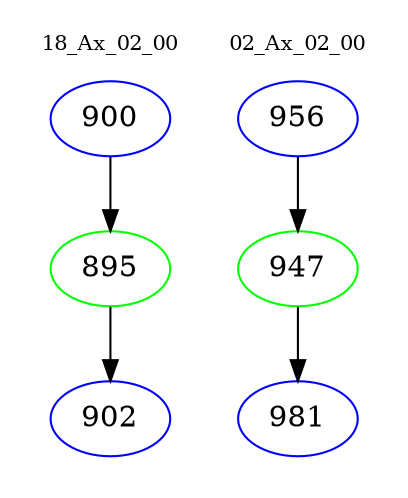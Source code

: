 digraph{
subgraph cluster_0 {
color = white
label = "18_Ax_02_00";
fontsize=10;
T0_900 [label="900", color="blue"]
T0_900 -> T0_895 [color="black"]
T0_895 [label="895", color="green"]
T0_895 -> T0_902 [color="black"]
T0_902 [label="902", color="blue"]
}
subgraph cluster_1 {
color = white
label = "02_Ax_02_00";
fontsize=10;
T1_956 [label="956", color="blue"]
T1_956 -> T1_947 [color="black"]
T1_947 [label="947", color="green"]
T1_947 -> T1_981 [color="black"]
T1_981 [label="981", color="blue"]
}
}
